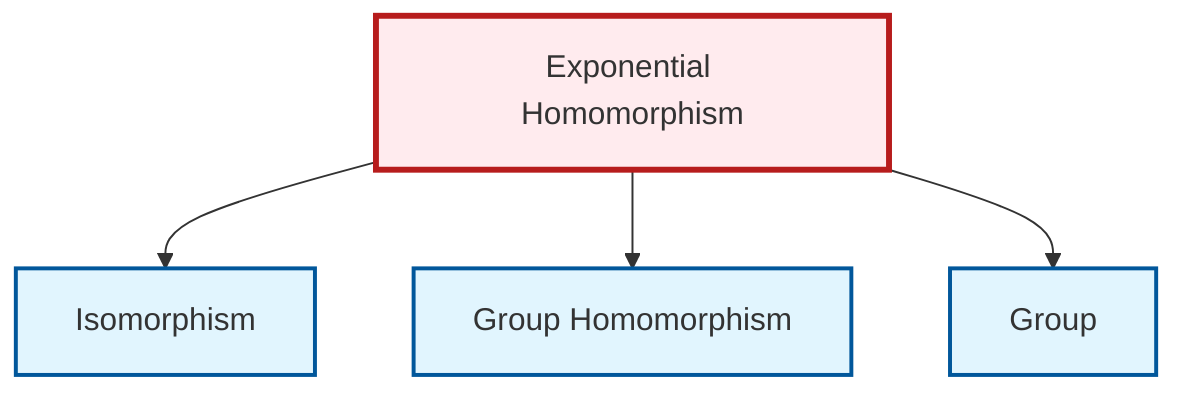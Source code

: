 graph TD
    classDef definition fill:#e1f5fe,stroke:#01579b,stroke-width:2px
    classDef theorem fill:#f3e5f5,stroke:#4a148c,stroke-width:2px
    classDef axiom fill:#fff3e0,stroke:#e65100,stroke-width:2px
    classDef example fill:#e8f5e9,stroke:#1b5e20,stroke-width:2px
    classDef current fill:#ffebee,stroke:#b71c1c,stroke-width:3px
    def-isomorphism["Isomorphism"]:::definition
    def-homomorphism["Group Homomorphism"]:::definition
    ex-exponential-homomorphism["Exponential Homomorphism"]:::example
    def-group["Group"]:::definition
    ex-exponential-homomorphism --> def-isomorphism
    ex-exponential-homomorphism --> def-homomorphism
    ex-exponential-homomorphism --> def-group
    class ex-exponential-homomorphism current